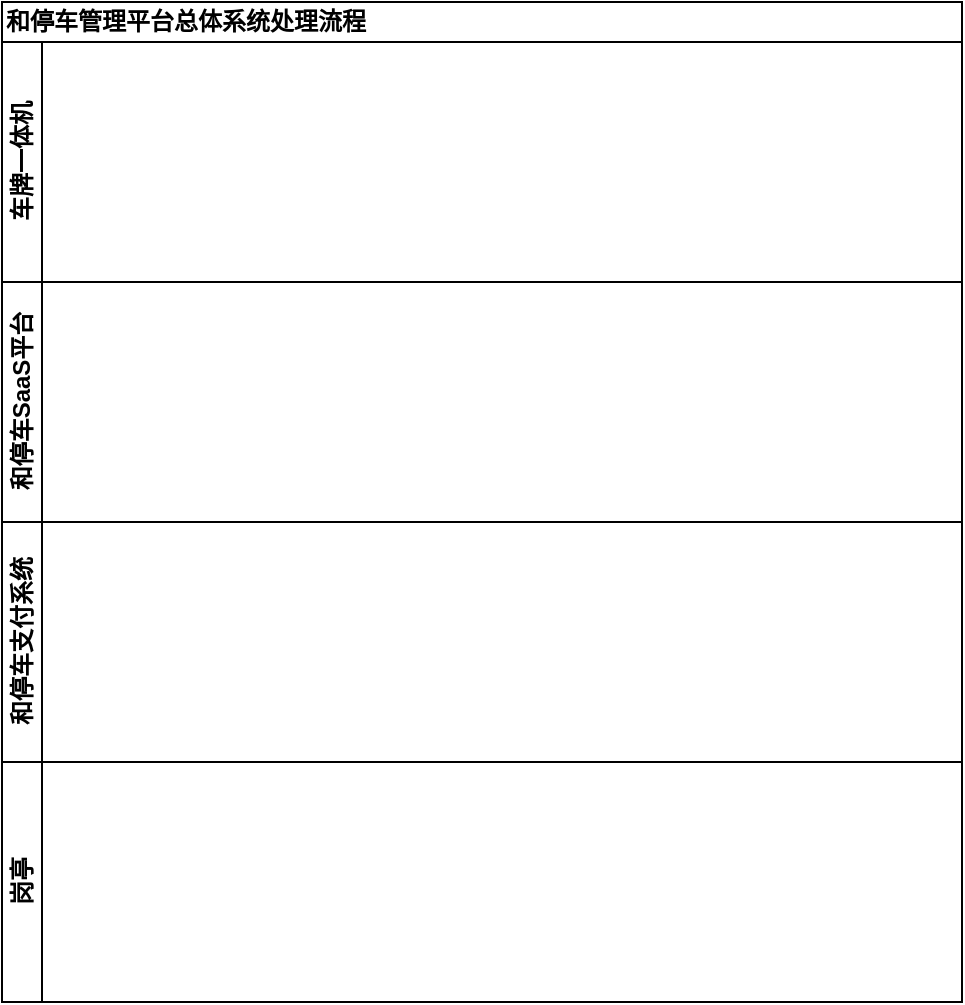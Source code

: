 <mxfile version="15.5.2" type="github">
  <diagram id="DzECSvU7NwYgkoOeOgAR" name="Page-1">
    <mxGraphModel dx="868" dy="460" grid="1" gridSize="10" guides="1" tooltips="1" connect="1" arrows="1" fold="1" page="1" pageScale="1" pageWidth="827" pageHeight="1169" math="0" shadow="0">
      <root>
        <mxCell id="0" />
        <mxCell id="1" parent="0" />
        <mxCell id="Vf63_TqQqZUZ0cF1td8W-25" value="&lt;div&gt;和停车管理平台总体系统处理流程&lt;/div&gt;" style="swimlane;html=1;childLayout=stackLayout;resizeParent=1;resizeParentMax=0;horizontal=1;startSize=20;horizontalStack=0;rounded=0;shadow=0;sketch=0;glass=0;align=left;" vertex="1" parent="1">
          <mxGeometry x="70" y="40" width="480" height="500" as="geometry">
            <mxRectangle x="70" y="40" width="60" height="20" as="alternateBounds" />
          </mxGeometry>
        </mxCell>
        <mxCell id="Vf63_TqQqZUZ0cF1td8W-26" value="&lt;div&gt;车牌一体机&lt;/div&gt;" style="swimlane;html=1;startSize=20;horizontal=0;" vertex="1" parent="Vf63_TqQqZUZ0cF1td8W-25">
          <mxGeometry y="20" width="480" height="120" as="geometry" />
        </mxCell>
        <mxCell id="Vf63_TqQqZUZ0cF1td8W-27" value="和停车SaaS平台" style="swimlane;html=1;startSize=20;horizontal=0;" vertex="1" parent="Vf63_TqQqZUZ0cF1td8W-25">
          <mxGeometry y="140" width="480" height="120" as="geometry" />
        </mxCell>
        <mxCell id="Vf63_TqQqZUZ0cF1td8W-28" value="和停车支付系统" style="swimlane;html=1;startSize=20;horizontal=0;" vertex="1" parent="Vf63_TqQqZUZ0cF1td8W-25">
          <mxGeometry y="260" width="480" height="120" as="geometry" />
        </mxCell>
        <mxCell id="Vf63_TqQqZUZ0cF1td8W-31" value="岗亭" style="swimlane;html=1;startSize=20;horizontal=0;" vertex="1" parent="Vf63_TqQqZUZ0cF1td8W-25">
          <mxGeometry y="380" width="480" height="120" as="geometry" />
        </mxCell>
      </root>
    </mxGraphModel>
  </diagram>
</mxfile>
